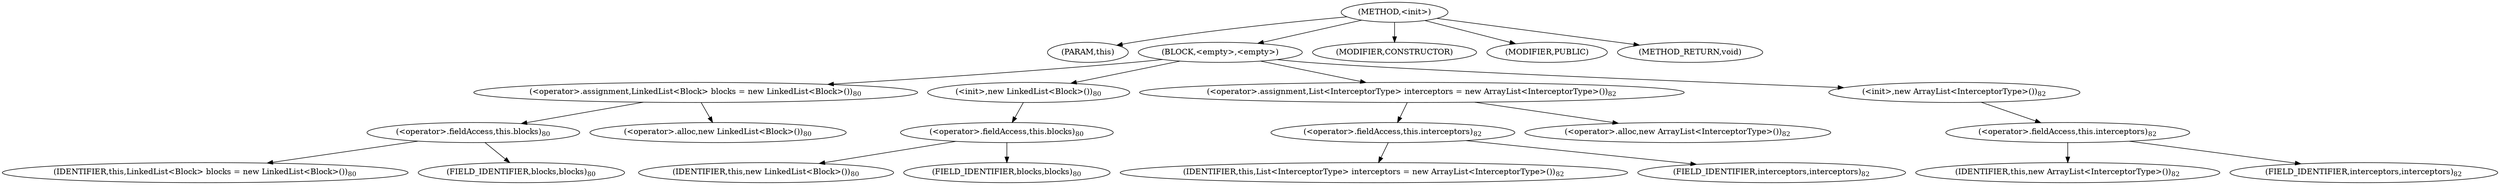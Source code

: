 digraph "&lt;init&gt;" {  
"3239" [label = <(METHOD,&lt;init&gt;)> ]
"3240" [label = <(PARAM,this)> ]
"3241" [label = <(BLOCK,&lt;empty&gt;,&lt;empty&gt;)> ]
"3242" [label = <(&lt;operator&gt;.assignment,LinkedList&lt;Block&gt; blocks = new LinkedList&lt;Block&gt;())<SUB>80</SUB>> ]
"3243" [label = <(&lt;operator&gt;.fieldAccess,this.blocks)<SUB>80</SUB>> ]
"3244" [label = <(IDENTIFIER,this,LinkedList&lt;Block&gt; blocks = new LinkedList&lt;Block&gt;())<SUB>80</SUB>> ]
"3245" [label = <(FIELD_IDENTIFIER,blocks,blocks)<SUB>80</SUB>> ]
"3246" [label = <(&lt;operator&gt;.alloc,new LinkedList&lt;Block&gt;())<SUB>80</SUB>> ]
"3247" [label = <(&lt;init&gt;,new LinkedList&lt;Block&gt;())<SUB>80</SUB>> ]
"3248" [label = <(&lt;operator&gt;.fieldAccess,this.blocks)<SUB>80</SUB>> ]
"3249" [label = <(IDENTIFIER,this,new LinkedList&lt;Block&gt;())<SUB>80</SUB>> ]
"3250" [label = <(FIELD_IDENTIFIER,blocks,blocks)<SUB>80</SUB>> ]
"3251" [label = <(&lt;operator&gt;.assignment,List&lt;InterceptorType&gt; interceptors = new ArrayList&lt;InterceptorType&gt;())<SUB>82</SUB>> ]
"3252" [label = <(&lt;operator&gt;.fieldAccess,this.interceptors)<SUB>82</SUB>> ]
"3253" [label = <(IDENTIFIER,this,List&lt;InterceptorType&gt; interceptors = new ArrayList&lt;InterceptorType&gt;())<SUB>82</SUB>> ]
"3254" [label = <(FIELD_IDENTIFIER,interceptors,interceptors)<SUB>82</SUB>> ]
"3255" [label = <(&lt;operator&gt;.alloc,new ArrayList&lt;InterceptorType&gt;())<SUB>82</SUB>> ]
"3256" [label = <(&lt;init&gt;,new ArrayList&lt;InterceptorType&gt;())<SUB>82</SUB>> ]
"3257" [label = <(&lt;operator&gt;.fieldAccess,this.interceptors)<SUB>82</SUB>> ]
"3258" [label = <(IDENTIFIER,this,new ArrayList&lt;InterceptorType&gt;())<SUB>82</SUB>> ]
"3259" [label = <(FIELD_IDENTIFIER,interceptors,interceptors)<SUB>82</SUB>> ]
"3260" [label = <(MODIFIER,CONSTRUCTOR)> ]
"3261" [label = <(MODIFIER,PUBLIC)> ]
"3262" [label = <(METHOD_RETURN,void)> ]
  "3239" -> "3240" 
  "3239" -> "3241" 
  "3239" -> "3260" 
  "3239" -> "3261" 
  "3239" -> "3262" 
  "3241" -> "3242" 
  "3241" -> "3247" 
  "3241" -> "3251" 
  "3241" -> "3256" 
  "3242" -> "3243" 
  "3242" -> "3246" 
  "3243" -> "3244" 
  "3243" -> "3245" 
  "3247" -> "3248" 
  "3248" -> "3249" 
  "3248" -> "3250" 
  "3251" -> "3252" 
  "3251" -> "3255" 
  "3252" -> "3253" 
  "3252" -> "3254" 
  "3256" -> "3257" 
  "3257" -> "3258" 
  "3257" -> "3259" 
}
